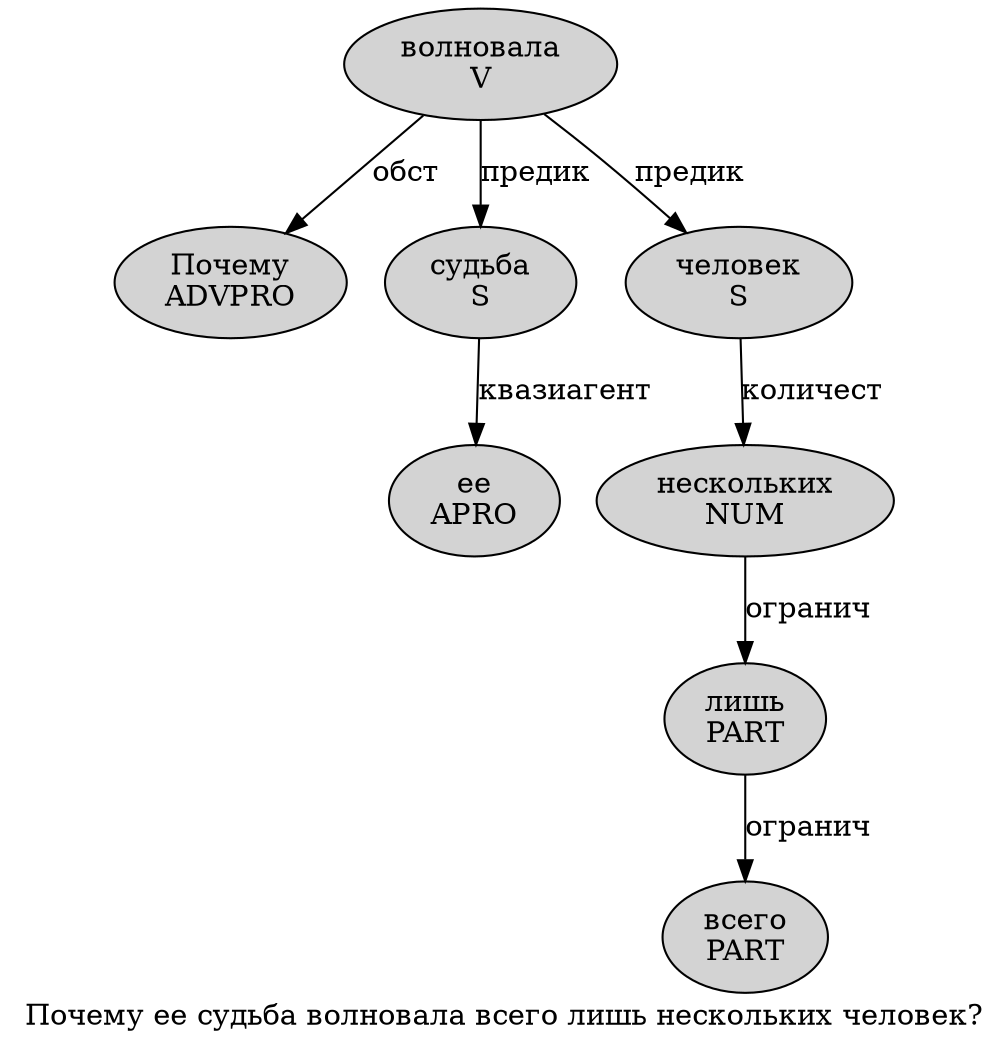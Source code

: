 digraph SENTENCE_34 {
	graph [label="Почему ее судьба волновала всего лишь нескольких человек?"]
	node [style=filled]
		0 [label="Почему
ADVPRO" color="" fillcolor=lightgray penwidth=1 shape=ellipse]
		1 [label="ее
APRO" color="" fillcolor=lightgray penwidth=1 shape=ellipse]
		2 [label="судьба
S" color="" fillcolor=lightgray penwidth=1 shape=ellipse]
		3 [label="волновала
V" color="" fillcolor=lightgray penwidth=1 shape=ellipse]
		4 [label="всего
PART" color="" fillcolor=lightgray penwidth=1 shape=ellipse]
		5 [label="лишь
PART" color="" fillcolor=lightgray penwidth=1 shape=ellipse]
		6 [label="нескольких
NUM" color="" fillcolor=lightgray penwidth=1 shape=ellipse]
		7 [label="человек
S" color="" fillcolor=lightgray penwidth=1 shape=ellipse]
			2 -> 1 [label="квазиагент"]
			6 -> 5 [label="огранич"]
			3 -> 0 [label="обст"]
			3 -> 2 [label="предик"]
			3 -> 7 [label="предик"]
			5 -> 4 [label="огранич"]
			7 -> 6 [label="количест"]
}
